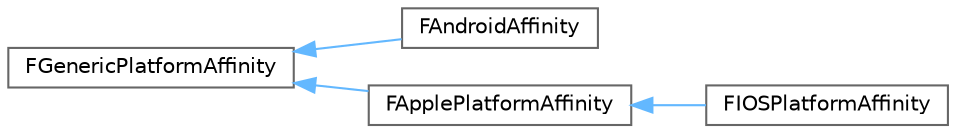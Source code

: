 digraph "Graphical Class Hierarchy"
{
 // INTERACTIVE_SVG=YES
 // LATEX_PDF_SIZE
  bgcolor="transparent";
  edge [fontname=Helvetica,fontsize=10,labelfontname=Helvetica,labelfontsize=10];
  node [fontname=Helvetica,fontsize=10,shape=box,height=0.2,width=0.4];
  rankdir="LR";
  Node0 [id="Node000000",label="FGenericPlatformAffinity",height=0.2,width=0.4,color="grey40", fillcolor="white", style="filled",URL="$d4/de2/classFGenericPlatformAffinity.html",tooltip=" "];
  Node0 -> Node1 [id="edge3919_Node000000_Node000001",dir="back",color="steelblue1",style="solid",tooltip=" "];
  Node1 [id="Node000001",label="FAndroidAffinity",height=0.2,width=0.4,color="grey40", fillcolor="white", style="filled",URL="$d2/d0f/classFAndroidAffinity.html",tooltip=" "];
  Node0 -> Node2 [id="edge3920_Node000000_Node000002",dir="back",color="steelblue1",style="solid",tooltip=" "];
  Node2 [id="Node000002",label="FApplePlatformAffinity",height=0.2,width=0.4,color="grey40", fillcolor="white", style="filled",URL="$df/dca/classFApplePlatformAffinity.html",tooltip=" "];
  Node2 -> Node3 [id="edge3921_Node000002_Node000003",dir="back",color="steelblue1",style="solid",tooltip=" "];
  Node3 [id="Node000003",label="FIOSPlatformAffinity",height=0.2,width=0.4,color="grey40", fillcolor="white", style="filled",URL="$dd/df6/classFIOSPlatformAffinity.html",tooltip=" "];
}
